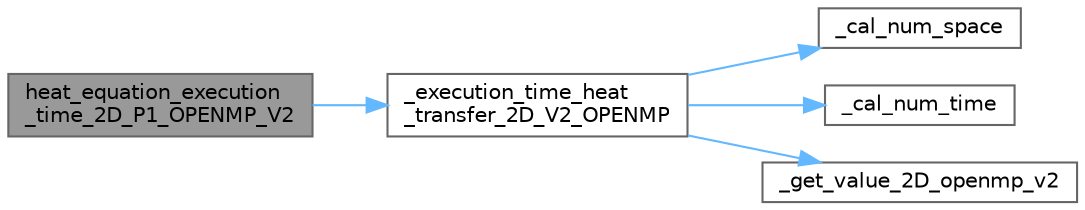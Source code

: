 digraph "heat_equation_execution_time_2D_P1_OPENMP_V2"
{
 // LATEX_PDF_SIZE
  bgcolor="transparent";
  edge [fontname=Helvetica,fontsize=10,labelfontname=Helvetica,labelfontsize=10];
  node [fontname=Helvetica,fontsize=10,shape=box,height=0.2,width=0.4];
  rankdir="LR";
  Node1 [id="Node000001",label="heat_equation_execution\l_time_2D_P1_OPENMP_V2",height=0.2,width=0.4,color="gray40", fillcolor="grey60", style="filled", fontcolor="black",tooltip=" "];
  Node1 -> Node2 [id="edge1_Node000001_Node000002",color="steelblue1",style="solid",tooltip=" "];
  Node2 [id="Node000002",label="_execution_time_heat\l_transfer_2D_V2_OPENMP",height=0.2,width=0.4,color="grey40", fillcolor="white", style="filled",URL="$_physics___l_i_b_2src_2thermopara_8c.html#a1f450162437fffc119cbffc145777a5a",tooltip="This is a function that simulates the heat transfer in 2D object, and return the execution time witho..."];
  Node2 -> Node3 [id="edge2_Node000002_Node000003",color="steelblue1",style="solid",tooltip=" "];
  Node3 [id="Node000003",label="_cal_num_space",height=0.2,width=0.4,color="grey40", fillcolor="white", style="filled",URL="$temp2_2thermoutils_8c.html#a1704ec8884af2b6e82ed14c08a0eaea9",tooltip=" "];
  Node2 -> Node4 [id="edge3_Node000002_Node000004",color="steelblue1",style="solid",tooltip=" "];
  Node4 [id="Node000004",label="_cal_num_time",height=0.2,width=0.4,color="grey40", fillcolor="white", style="filled",URL="$temp2_2thermoutils_8c.html#a71ee95bc2b4cf858eedf6d6ad2fb1524",tooltip=" "];
  Node2 -> Node5 [id="edge4_Node000002_Node000005",color="steelblue1",style="solid",tooltip=" "];
  Node5 [id="Node000005",label="_get_value_2D_openmp_v2",height=0.2,width=0.4,color="grey40", fillcolor="white", style="filled",URL="$_physics___l_i_b_2src_2thermopara_8c.html#aa0a69238f333c54bf51f2abe53dfc737",tooltip="This is a function calculates the value of specific point in the space at specific time in 2D."];
}

